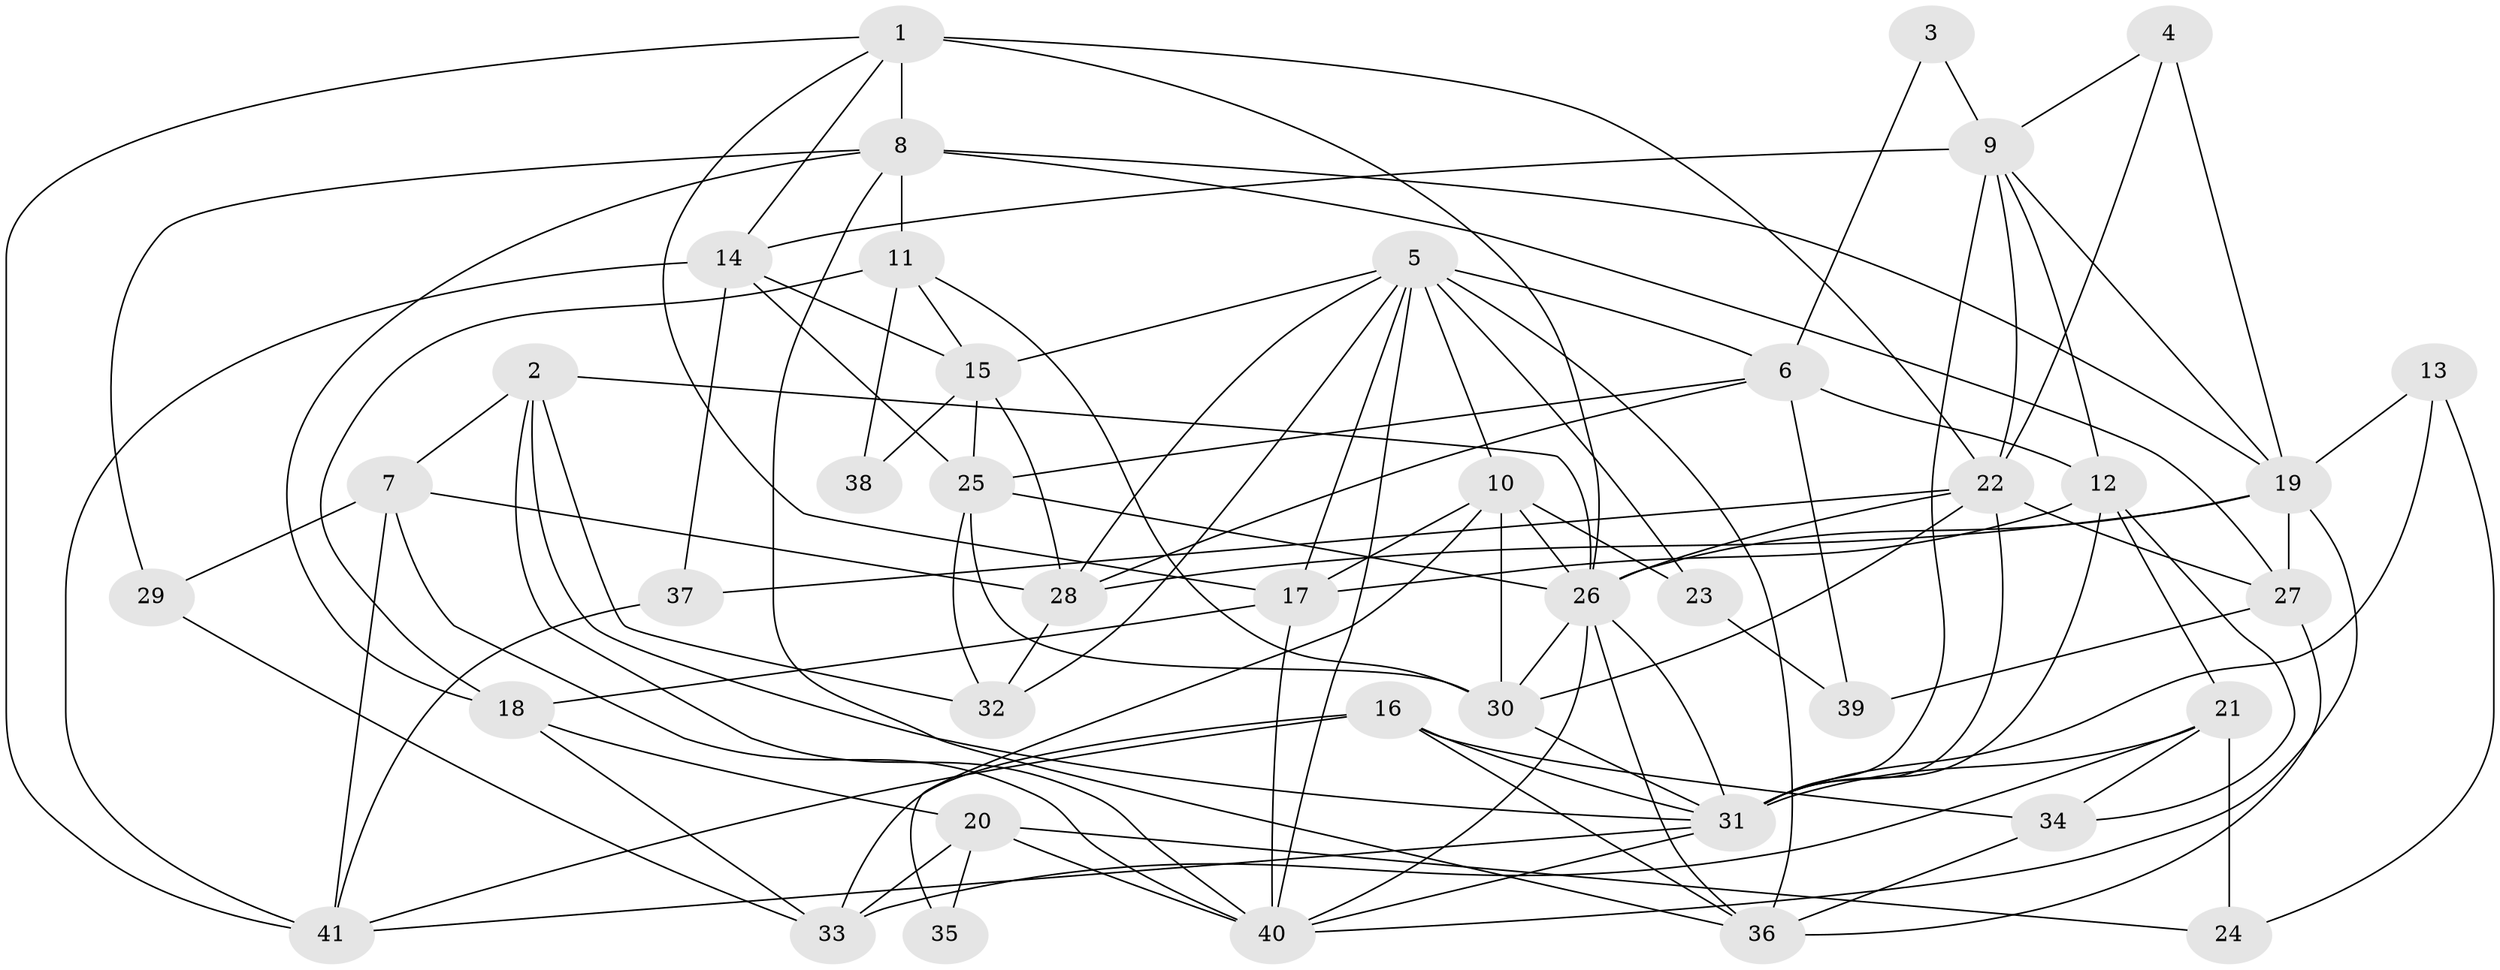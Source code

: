 // original degree distribution, {2: 0.18518518518518517, 4: 0.2962962962962963, 7: 0.024691358024691357, 3: 0.2345679012345679, 5: 0.08641975308641975, 6: 0.12345679012345678, 8: 0.04938271604938271}
// Generated by graph-tools (version 1.1) at 2025/02/03/09/25 03:02:13]
// undirected, 41 vertices, 110 edges
graph export_dot {
graph [start="1"]
  node [color=gray90,style=filled];
  1;
  2;
  3;
  4;
  5;
  6;
  7;
  8;
  9;
  10;
  11;
  12;
  13;
  14;
  15;
  16;
  17;
  18;
  19;
  20;
  21;
  22;
  23;
  24;
  25;
  26;
  27;
  28;
  29;
  30;
  31;
  32;
  33;
  34;
  35;
  36;
  37;
  38;
  39;
  40;
  41;
  1 -- 8 [weight=1.0];
  1 -- 14 [weight=1.0];
  1 -- 17 [weight=1.0];
  1 -- 22 [weight=1.0];
  1 -- 26 [weight=2.0];
  1 -- 41 [weight=1.0];
  2 -- 7 [weight=1.0];
  2 -- 26 [weight=1.0];
  2 -- 31 [weight=1.0];
  2 -- 32 [weight=1.0];
  2 -- 40 [weight=1.0];
  3 -- 6 [weight=1.0];
  3 -- 9 [weight=1.0];
  4 -- 9 [weight=1.0];
  4 -- 19 [weight=1.0];
  4 -- 22 [weight=1.0];
  5 -- 6 [weight=1.0];
  5 -- 10 [weight=1.0];
  5 -- 15 [weight=1.0];
  5 -- 17 [weight=1.0];
  5 -- 23 [weight=1.0];
  5 -- 28 [weight=1.0];
  5 -- 32 [weight=1.0];
  5 -- 36 [weight=1.0];
  5 -- 40 [weight=1.0];
  6 -- 12 [weight=1.0];
  6 -- 25 [weight=1.0];
  6 -- 28 [weight=1.0];
  6 -- 39 [weight=1.0];
  7 -- 28 [weight=1.0];
  7 -- 29 [weight=1.0];
  7 -- 40 [weight=1.0];
  7 -- 41 [weight=1.0];
  8 -- 11 [weight=2.0];
  8 -- 18 [weight=1.0];
  8 -- 19 [weight=1.0];
  8 -- 27 [weight=1.0];
  8 -- 29 [weight=1.0];
  8 -- 36 [weight=1.0];
  9 -- 12 [weight=1.0];
  9 -- 14 [weight=1.0];
  9 -- 19 [weight=1.0];
  9 -- 22 [weight=1.0];
  9 -- 31 [weight=2.0];
  10 -- 17 [weight=2.0];
  10 -- 23 [weight=1.0];
  10 -- 26 [weight=1.0];
  10 -- 30 [weight=1.0];
  10 -- 35 [weight=2.0];
  11 -- 15 [weight=1.0];
  11 -- 18 [weight=2.0];
  11 -- 30 [weight=2.0];
  11 -- 38 [weight=1.0];
  12 -- 17 [weight=2.0];
  12 -- 21 [weight=1.0];
  12 -- 31 [weight=2.0];
  12 -- 34 [weight=1.0];
  13 -- 19 [weight=1.0];
  13 -- 24 [weight=1.0];
  13 -- 31 [weight=1.0];
  14 -- 15 [weight=1.0];
  14 -- 25 [weight=1.0];
  14 -- 37 [weight=1.0];
  14 -- 41 [weight=1.0];
  15 -- 25 [weight=1.0];
  15 -- 28 [weight=1.0];
  15 -- 38 [weight=1.0];
  16 -- 31 [weight=1.0];
  16 -- 33 [weight=1.0];
  16 -- 34 [weight=1.0];
  16 -- 36 [weight=1.0];
  16 -- 41 [weight=1.0];
  17 -- 18 [weight=1.0];
  17 -- 40 [weight=1.0];
  18 -- 20 [weight=1.0];
  18 -- 33 [weight=1.0];
  19 -- 26 [weight=1.0];
  19 -- 27 [weight=1.0];
  19 -- 28 [weight=1.0];
  19 -- 40 [weight=1.0];
  20 -- 24 [weight=1.0];
  20 -- 33 [weight=1.0];
  20 -- 35 [weight=1.0];
  20 -- 40 [weight=1.0];
  21 -- 24 [weight=1.0];
  21 -- 31 [weight=1.0];
  21 -- 33 [weight=2.0];
  21 -- 34 [weight=1.0];
  22 -- 26 [weight=1.0];
  22 -- 27 [weight=1.0];
  22 -- 30 [weight=1.0];
  22 -- 31 [weight=1.0];
  22 -- 37 [weight=1.0];
  23 -- 39 [weight=1.0];
  25 -- 26 [weight=1.0];
  25 -- 30 [weight=1.0];
  25 -- 32 [weight=1.0];
  26 -- 30 [weight=1.0];
  26 -- 31 [weight=1.0];
  26 -- 36 [weight=1.0];
  26 -- 40 [weight=1.0];
  27 -- 36 [weight=1.0];
  27 -- 39 [weight=1.0];
  28 -- 32 [weight=1.0];
  29 -- 33 [weight=1.0];
  30 -- 31 [weight=2.0];
  31 -- 40 [weight=1.0];
  31 -- 41 [weight=1.0];
  34 -- 36 [weight=1.0];
  37 -- 41 [weight=1.0];
}
